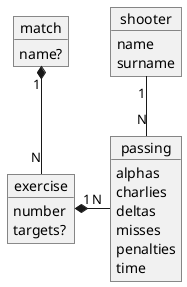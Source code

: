 @startuml

object match {
    name?
}
object exercise {
    number
    targets?
}
object passing {
    alphas
    charlies
    deltas
    misses
    penalties
    time
}
object shooter {
    name
    surname
}

match "1" *-- "N" exercise
exercise "1" *-right- "N" passing
shooter "1" -down- "N" passing

@enduml
